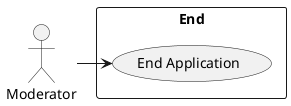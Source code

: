 @startuml

rectangle "End" {
    usecase "End Application" as a    
}

actor "Moderator" as b

b -right-> a

@enduml